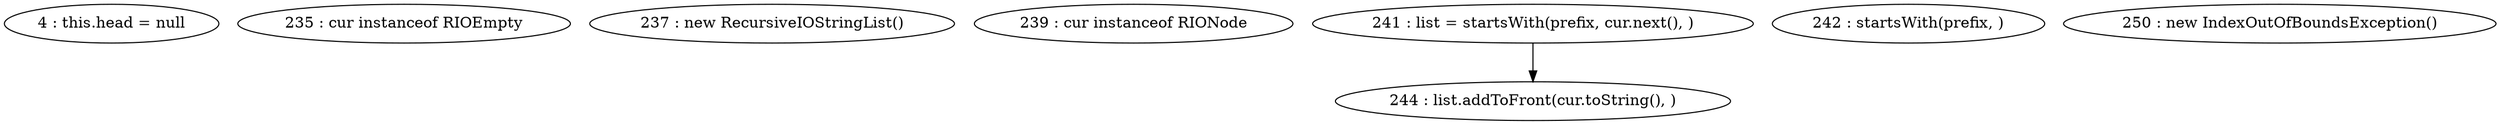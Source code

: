 digraph G {
"4 : this.head = null"
"235 : cur instanceof RIOEmpty"
"237 : new RecursiveIOStringList()"
"239 : cur instanceof RIONode"
"241 : list = startsWith(prefix, cur.next(), )"
"241 : list = startsWith(prefix, cur.next(), )" -> "244 : list.addToFront(cur.toString(), )"
"242 : startsWith(prefix, )"
"244 : list.addToFront(cur.toString(), )"
"250 : new IndexOutOfBoundsException()"
}